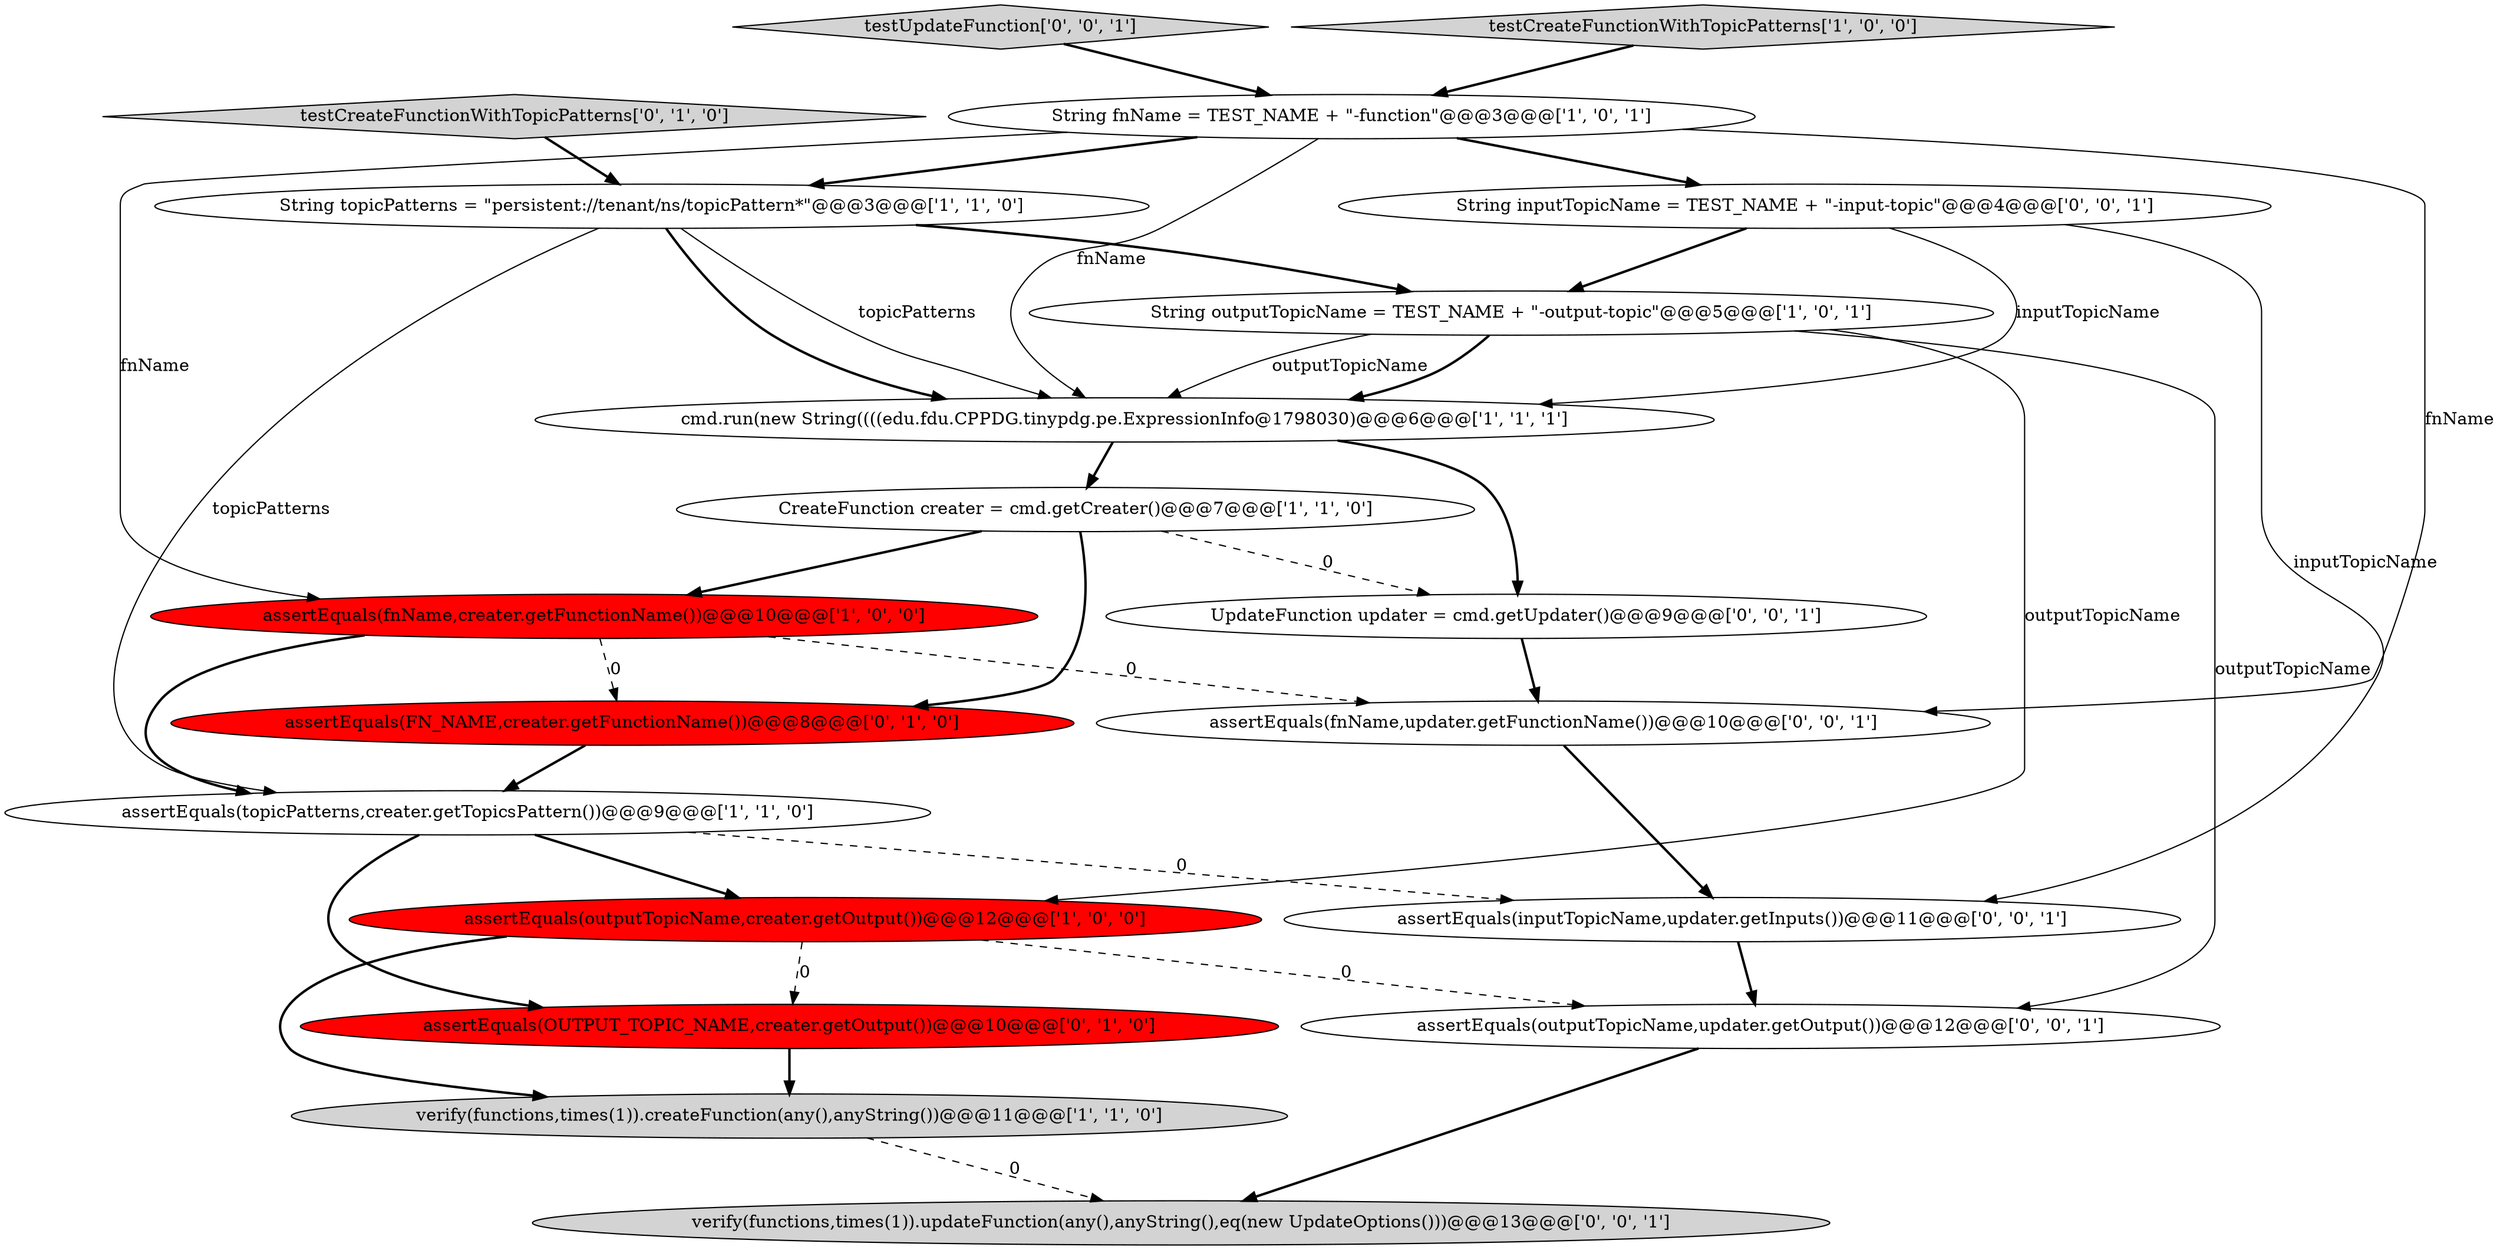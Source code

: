 digraph {
1 [style = filled, label = "String outputTopicName = TEST_NAME + \"-output-topic\"@@@5@@@['1', '0', '1']", fillcolor = white, shape = ellipse image = "AAA0AAABBB1BBB"];
12 [style = filled, label = "testCreateFunctionWithTopicPatterns['0', '1', '0']", fillcolor = lightgray, shape = diamond image = "AAA0AAABBB2BBB"];
13 [style = filled, label = "testUpdateFunction['0', '0', '1']", fillcolor = lightgray, shape = diamond image = "AAA0AAABBB3BBB"];
5 [style = filled, label = "String fnName = TEST_NAME + \"-function\"@@@3@@@['1', '0', '1']", fillcolor = white, shape = ellipse image = "AAA0AAABBB1BBB"];
17 [style = filled, label = "UpdateFunction updater = cmd.getUpdater()@@@9@@@['0', '0', '1']", fillcolor = white, shape = ellipse image = "AAA0AAABBB3BBB"];
19 [style = filled, label = "verify(functions,times(1)).updateFunction(any(),anyString(),eq(new UpdateOptions()))@@@13@@@['0', '0', '1']", fillcolor = lightgray, shape = ellipse image = "AAA0AAABBB3BBB"];
14 [style = filled, label = "assertEquals(inputTopicName,updater.getInputs())@@@11@@@['0', '0', '1']", fillcolor = white, shape = ellipse image = "AAA0AAABBB3BBB"];
0 [style = filled, label = "assertEquals(outputTopicName,creater.getOutput())@@@12@@@['1', '0', '0']", fillcolor = red, shape = ellipse image = "AAA1AAABBB1BBB"];
16 [style = filled, label = "String inputTopicName = TEST_NAME + \"-input-topic\"@@@4@@@['0', '0', '1']", fillcolor = white, shape = ellipse image = "AAA0AAABBB3BBB"];
3 [style = filled, label = "assertEquals(fnName,creater.getFunctionName())@@@10@@@['1', '0', '0']", fillcolor = red, shape = ellipse image = "AAA1AAABBB1BBB"];
8 [style = filled, label = "verify(functions,times(1)).createFunction(any(),anyString())@@@11@@@['1', '1', '0']", fillcolor = lightgray, shape = ellipse image = "AAA0AAABBB1BBB"];
7 [style = filled, label = "cmd.run(new String((((edu.fdu.CPPDG.tinypdg.pe.ExpressionInfo@1798030)@@@6@@@['1', '1', '1']", fillcolor = white, shape = ellipse image = "AAA0AAABBB1BBB"];
9 [style = filled, label = "assertEquals(topicPatterns,creater.getTopicsPattern())@@@9@@@['1', '1', '0']", fillcolor = white, shape = ellipse image = "AAA0AAABBB1BBB"];
15 [style = filled, label = "assertEquals(outputTopicName,updater.getOutput())@@@12@@@['0', '0', '1']", fillcolor = white, shape = ellipse image = "AAA0AAABBB3BBB"];
6 [style = filled, label = "CreateFunction creater = cmd.getCreater()@@@7@@@['1', '1', '0']", fillcolor = white, shape = ellipse image = "AAA0AAABBB1BBB"];
11 [style = filled, label = "assertEquals(FN_NAME,creater.getFunctionName())@@@8@@@['0', '1', '0']", fillcolor = red, shape = ellipse image = "AAA1AAABBB2BBB"];
4 [style = filled, label = "String topicPatterns = \"persistent://tenant/ns/topicPattern*\"@@@3@@@['1', '1', '0']", fillcolor = white, shape = ellipse image = "AAA0AAABBB1BBB"];
2 [style = filled, label = "testCreateFunctionWithTopicPatterns['1', '0', '0']", fillcolor = lightgray, shape = diamond image = "AAA0AAABBB1BBB"];
18 [style = filled, label = "assertEquals(fnName,updater.getFunctionName())@@@10@@@['0', '0', '1']", fillcolor = white, shape = ellipse image = "AAA0AAABBB3BBB"];
10 [style = filled, label = "assertEquals(OUTPUT_TOPIC_NAME,creater.getOutput())@@@10@@@['0', '1', '0']", fillcolor = red, shape = ellipse image = "AAA1AAABBB2BBB"];
1->0 [style = solid, label="outputTopicName"];
6->3 [style = bold, label=""];
8->19 [style = dashed, label="0"];
7->17 [style = bold, label=""];
9->0 [style = bold, label=""];
4->7 [style = solid, label="topicPatterns"];
3->18 [style = dashed, label="0"];
5->3 [style = solid, label="fnName"];
5->18 [style = solid, label="fnName"];
0->15 [style = dashed, label="0"];
6->17 [style = dashed, label="0"];
9->10 [style = bold, label=""];
4->9 [style = solid, label="topicPatterns"];
1->7 [style = solid, label="outputTopicName"];
15->19 [style = bold, label=""];
11->9 [style = bold, label=""];
1->7 [style = bold, label=""];
4->7 [style = bold, label=""];
0->10 [style = dashed, label="0"];
5->16 [style = bold, label=""];
3->9 [style = bold, label=""];
9->14 [style = dashed, label="0"];
16->7 [style = solid, label="inputTopicName"];
10->8 [style = bold, label=""];
12->4 [style = bold, label=""];
16->1 [style = bold, label=""];
6->11 [style = bold, label=""];
5->4 [style = bold, label=""];
7->6 [style = bold, label=""];
5->7 [style = solid, label="fnName"];
0->8 [style = bold, label=""];
13->5 [style = bold, label=""];
1->15 [style = solid, label="outputTopicName"];
14->15 [style = bold, label=""];
4->1 [style = bold, label=""];
16->14 [style = solid, label="inputTopicName"];
18->14 [style = bold, label=""];
17->18 [style = bold, label=""];
3->11 [style = dashed, label="0"];
2->5 [style = bold, label=""];
}
